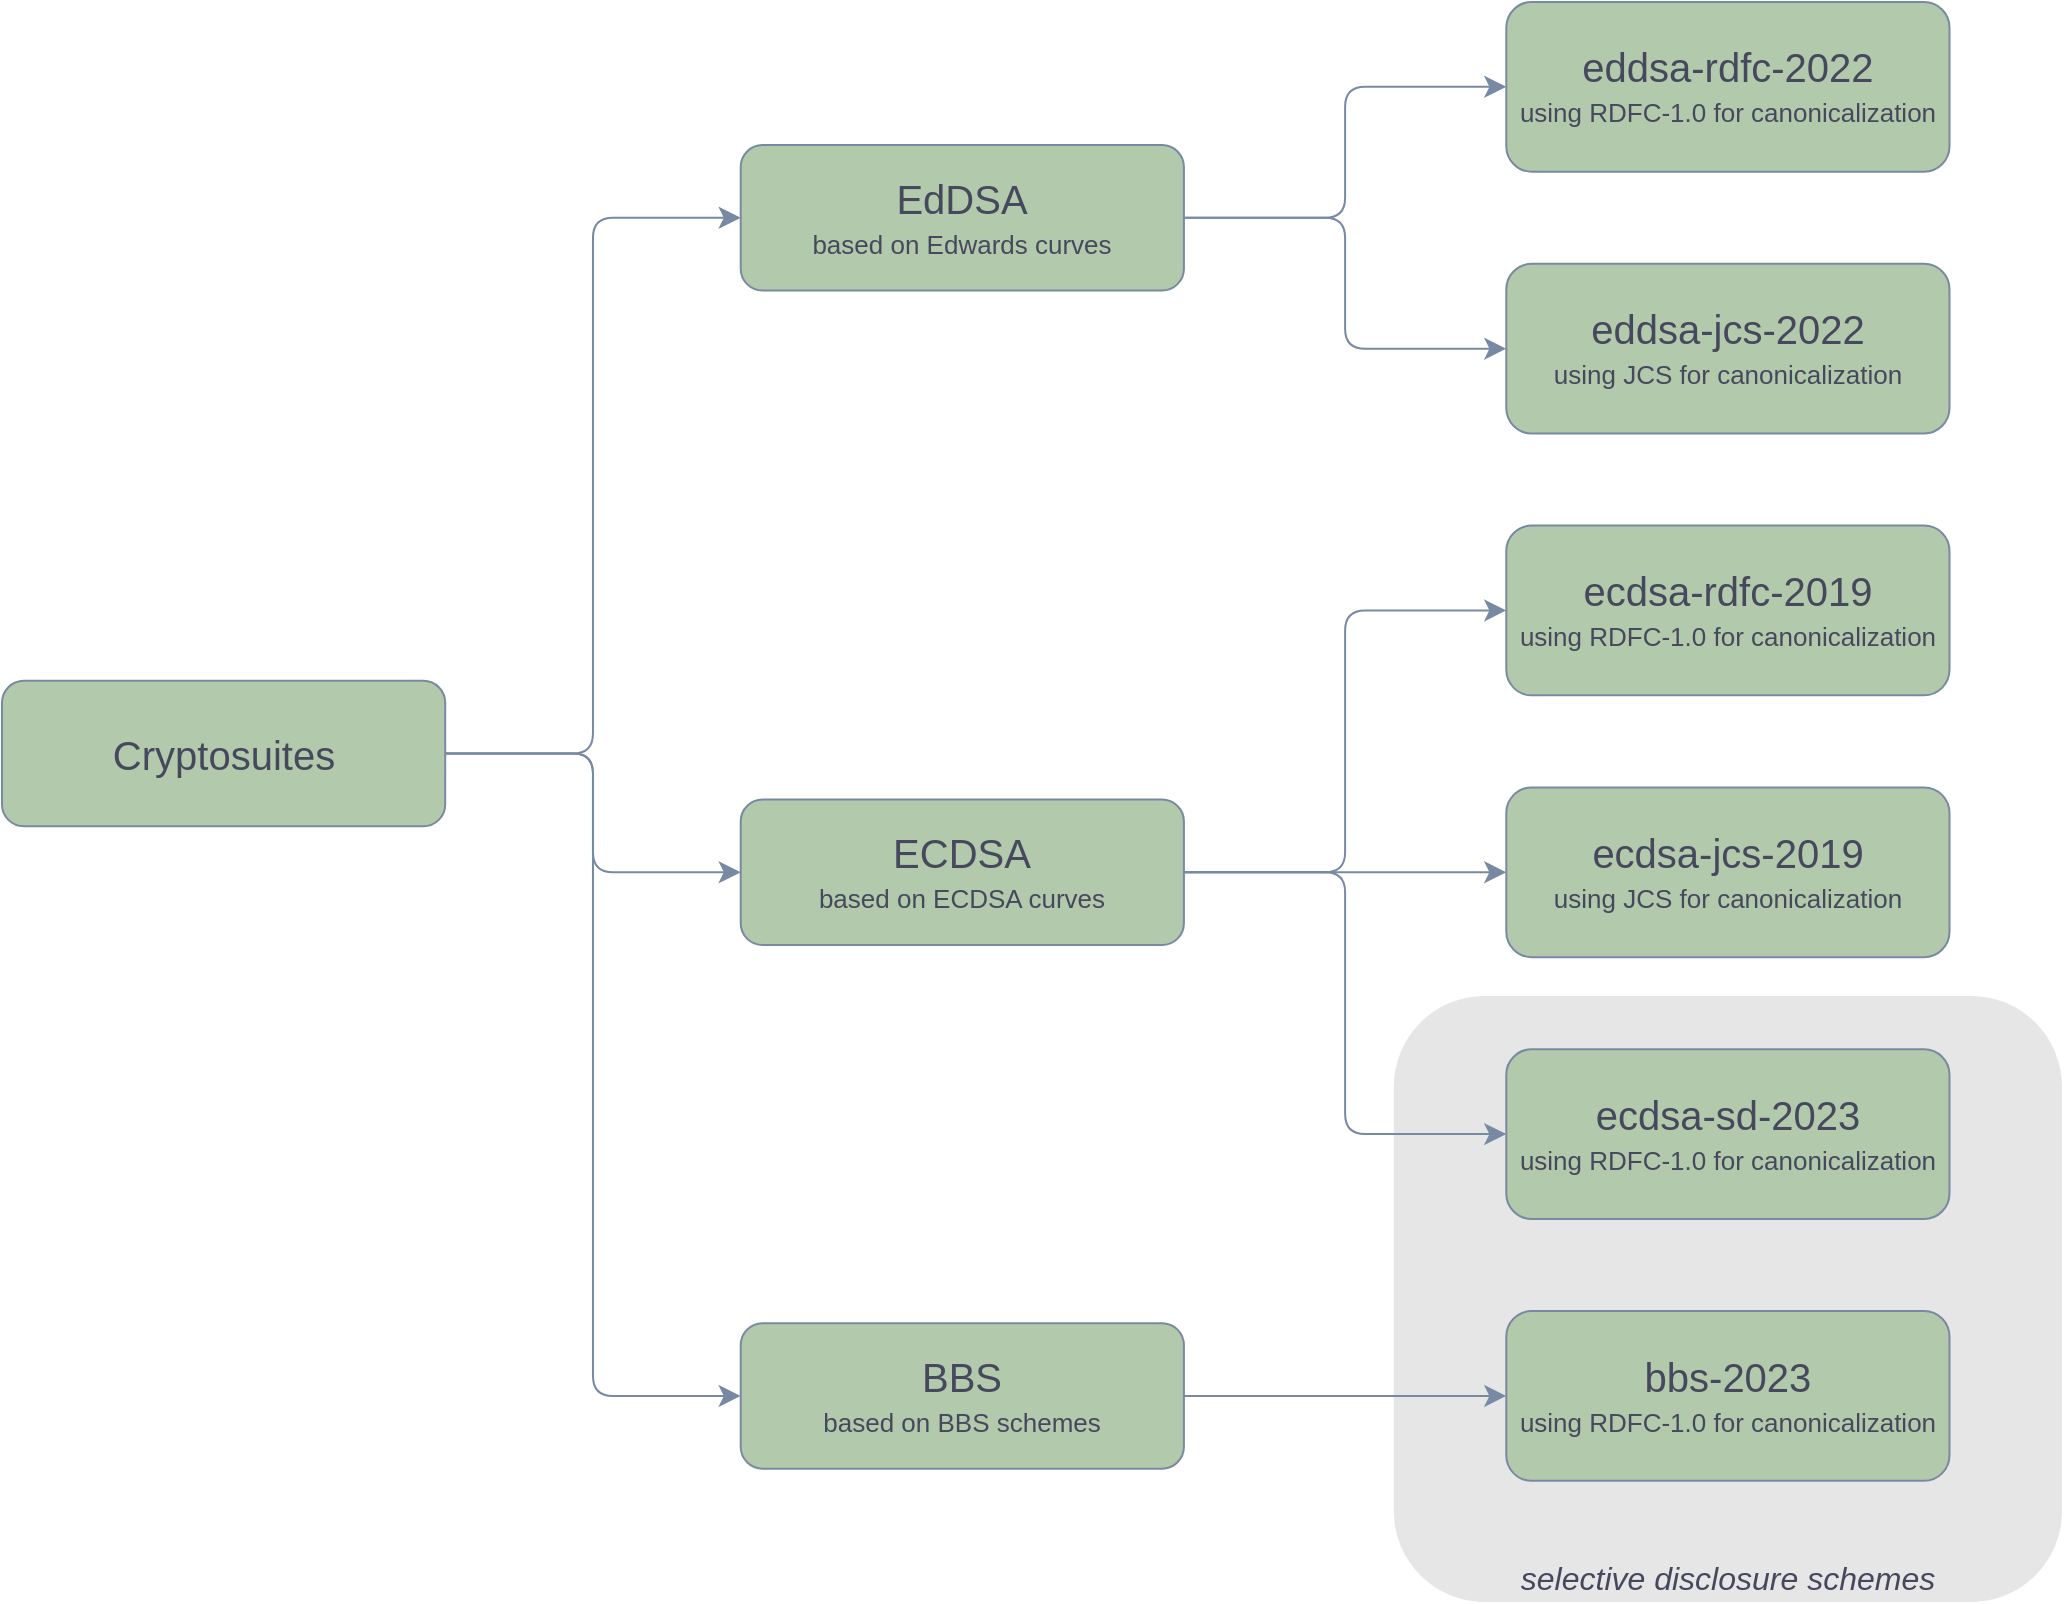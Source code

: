 <mxfile version="24.4.0" type="device">
  <diagram name="Page-1" id="6gULVhWcurzz5zKnDaAR">
    <mxGraphModel dx="1600" dy="1216" grid="1" gridSize="10" guides="1" tooltips="1" connect="1" arrows="1" fold="1" page="1" pageScale="1" pageWidth="1169" pageHeight="827" math="0" shadow="0">
      <root>
        <mxCell id="0" />
        <mxCell id="1" parent="0" />
        <mxCell id="_o5h41joDnnrQmcQaRRM-24" value="&lt;i&gt;selective disclosure schemes&lt;/i&gt;" style="rounded=1;whiteSpace=wrap;html=1;fontSize=16;fillColor=#E6E6E6;dashed=1;labelBackgroundColor=none;strokeColor=none;fontColor=#46495D;verticalAlign=bottom;" parent="1" vertex="1">
          <mxGeometry x="761.887" y="506.97" width="334.113" height="303.03" as="geometry" />
        </mxCell>
        <UserObject label="&lt;font style=&quot;&quot;&gt;&lt;span style=&quot;font-size: 20px;&quot;&gt;Cryptosuites&lt;/span&gt;&lt;br&gt;&lt;/font&gt;" link="https://www.w3.org/TR/vc-json-schema/" linkTarget="_blank" id="r7VOtmBWi9sTdI5Oyx6i-7">
          <mxCell style="rounded=1;whiteSpace=wrap;html=1;fontSize=16;labelBackgroundColor=none;fillColor=#B2C9AB;strokeColor=#788AA3;fontColor=#46495D;" parent="1" vertex="1">
            <mxGeometry x="66" y="349.394" width="221.6" height="72.727" as="geometry" />
          </mxCell>
        </UserObject>
        <mxCell id="93ff02_V0kyTorA4kfXp-3" style="edgeStyle=none;curved=1;rounded=1;orthogonalLoop=1;jettySize=auto;html=1;exitX=0.5;exitY=1;exitDx=0;exitDy=0;fontSize=12;startSize=8;endSize=8;labelBackgroundColor=none;strokeColor=#788AA3;fontColor=default;" parent="1" edge="1">
          <mxGeometry relative="1" as="geometry">
            <mxPoint x="517.286" y="191.818" as="sourcePoint" />
            <mxPoint x="517.286" y="191.818" as="targetPoint" />
          </mxGeometry>
        </mxCell>
        <UserObject label="&lt;font style=&quot;&quot;&gt;&lt;span style=&quot;font-size: 20px;&quot;&gt;EdDSA&lt;/span&gt;&lt;br&gt;&lt;/font&gt;&lt;div&gt;&lt;font style=&quot;font-size: 13px;&quot;&gt;based on Edwards curves&lt;/font&gt;&lt;/div&gt;" linkTarget="_blank" id="_o5h41joDnnrQmcQaRRM-1">
          <mxCell style="rounded=1;whiteSpace=wrap;html=1;fontSize=16;labelBackgroundColor=none;fillColor=#B2C9AB;strokeColor=#788AA3;fontColor=#46495D;" parent="1" vertex="1">
            <mxGeometry x="435.356" y="81.515" width="221.6" height="72.727" as="geometry" />
          </mxCell>
        </UserObject>
        <UserObject label="&lt;div&gt;&lt;font style=&quot;font-size: 20px;&quot;&gt;ECDSA&lt;/font&gt;&lt;/div&gt;&lt;div&gt;&lt;font style=&quot;font-size: 13px;&quot;&gt;based on ECDSA curves&lt;/font&gt;&lt;/div&gt;" linkTarget="_blank" id="_o5h41joDnnrQmcQaRRM-2">
          <mxCell style="rounded=1;whiteSpace=wrap;html=1;fontSize=16;labelBackgroundColor=none;fillColor=#B2C9AB;strokeColor=#788AA3;fontColor=#46495D;" parent="1" vertex="1">
            <mxGeometry x="435.356" y="408.788" width="221.6" height="72.727" as="geometry" />
          </mxCell>
        </UserObject>
        <UserObject label="&lt;div&gt;&lt;span style=&quot;background-color: initial; font-size: 20px;&quot;&gt;BBS&lt;/span&gt;&lt;/div&gt;&lt;div&gt;&lt;span style=&quot;background-color: initial; font-size: 13px;&quot;&gt;based on BBS schemes&lt;/span&gt;&lt;/div&gt;" linkTarget="_blank" id="_o5h41joDnnrQmcQaRRM-3">
          <mxCell style="rounded=1;whiteSpace=wrap;html=1;fontSize=16;labelBackgroundColor=none;fillColor=#B2C9AB;strokeColor=#788AA3;fontColor=#46495D;" parent="1" vertex="1">
            <mxGeometry x="435.356" y="670.606" width="221.6" height="72.727" as="geometry" />
          </mxCell>
        </UserObject>
        <UserObject label="&lt;div&gt;&lt;span style=&quot;background-color: initial; font-size: 20px;&quot;&gt;bbs-2023&lt;/span&gt;&lt;/div&gt;&lt;div&gt;&lt;span style=&quot;font-size: 13px; background-color: initial;&quot;&gt;using RDFC-1.0 for canonicalization&lt;/span&gt;&lt;/div&gt;" linkTarget="_blank" id="_o5h41joDnnrQmcQaRRM-9">
          <mxCell style="rounded=1;whiteSpace=wrap;html=1;fontSize=16;labelBackgroundColor=none;fillColor=#B2C9AB;flipV=1;strokeColor=#788AA3;fontColor=#46495D;" parent="1" vertex="1">
            <mxGeometry x="818.143" y="664.545" width="221.6" height="84.848" as="geometry" />
          </mxCell>
        </UserObject>
        <UserObject label="&lt;div&gt;&lt;span style=&quot;background-color: initial; font-size: 20px;&quot;&gt;eddsa-rdfc-2022&lt;/span&gt;&lt;/div&gt;&lt;div&gt;&lt;span style=&quot;font-size: 13px; background-color: initial;&quot;&gt;using RDFC-1.0 for canonicalization&lt;/span&gt;&lt;br&gt;&lt;/div&gt;" linkTarget="_blank" id="_o5h41joDnnrQmcQaRRM-4">
          <mxCell style="rounded=1;whiteSpace=wrap;html=1;fontSize=16;labelBackgroundColor=none;fillColor=#B2C9AB;flipV=1;strokeColor=#788AA3;fontColor=#46495D;" parent="1" vertex="1">
            <mxGeometry x="818.143" y="10" width="221.6" height="84.848" as="geometry" />
          </mxCell>
        </UserObject>
        <UserObject label="&lt;div&gt;&lt;span style=&quot;background-color: initial; font-size: 20px;&quot;&gt;eddsa-jcs-2022&lt;/span&gt;&lt;/div&gt;&lt;div&gt;&lt;span style=&quot;font-size: 13px; background-color: initial;&quot;&gt;using JCS for canonicalization&lt;/span&gt;&lt;br&gt;&lt;/div&gt;" linkTarget="_blank" id="_o5h41joDnnrQmcQaRRM-5">
          <mxCell style="rounded=1;whiteSpace=wrap;html=1;fontSize=16;labelBackgroundColor=none;fillColor=#B2C9AB;flipV=1;strokeColor=#788AA3;fontColor=#46495D;" parent="1" vertex="1">
            <mxGeometry x="818.143" y="140.909" width="221.6" height="84.848" as="geometry" />
          </mxCell>
        </UserObject>
        <UserObject label="&lt;div&gt;&lt;span style=&quot;background-color: initial; font-size: 20px;&quot;&gt;ecdsa-rdfc-2019&lt;/span&gt;&lt;/div&gt;&lt;div&gt;&lt;span style=&quot;font-size: 13px; background-color: initial;&quot;&gt;using RDFC-1.0 for canonicalization&lt;/span&gt;&lt;br&gt;&lt;/div&gt;" linkTarget="_blank" id="_o5h41joDnnrQmcQaRRM-6">
          <mxCell style="rounded=1;whiteSpace=wrap;html=1;fontSize=16;labelBackgroundColor=none;fillColor=#B2C9AB;flipV=1;strokeColor=#788AA3;fontColor=#46495D;" parent="1" vertex="1">
            <mxGeometry x="818.143" y="271.818" width="221.6" height="84.848" as="geometry" />
          </mxCell>
        </UserObject>
        <UserObject label="&lt;div&gt;&lt;span style=&quot;background-color: initial; font-size: 20px;&quot;&gt;ecdsa-jcs-2019&lt;/span&gt;&lt;/div&gt;&lt;div&gt;&lt;span style=&quot;font-size: 13px; background-color: initial;&quot;&gt;using JCS for canonicalization&lt;/span&gt;&lt;br&gt;&lt;/div&gt;" linkTarget="_blank" id="_o5h41joDnnrQmcQaRRM-7">
          <mxCell style="rounded=1;whiteSpace=wrap;html=1;fontSize=16;labelBackgroundColor=none;fillColor=#B2C9AB;flipV=1;strokeColor=#788AA3;fontColor=#46495D;" parent="1" vertex="1">
            <mxGeometry x="818.143" y="402.727" width="221.6" height="84.848" as="geometry" />
          </mxCell>
        </UserObject>
        <UserObject label="&lt;div&gt;&lt;span style=&quot;background-color: initial; font-size: 20px;&quot;&gt;ecdsa-sd-2023&lt;/span&gt;&lt;/div&gt;&lt;div&gt;&lt;span style=&quot;font-size: 13px; background-color: initial;&quot;&gt;using RDFC-1.0 for canonicalization&lt;/span&gt;&lt;/div&gt;" linkTarget="_blank" id="_o5h41joDnnrQmcQaRRM-8">
          <mxCell style="rounded=1;whiteSpace=wrap;html=1;fontSize=16;labelBackgroundColor=none;fillColor=#B2C9AB;flipV=1;strokeColor=#788AA3;fontColor=#46495D;" parent="1" vertex="1">
            <mxGeometry x="818.143" y="533.636" width="221.6" height="84.848" as="geometry" />
          </mxCell>
        </UserObject>
        <mxCell id="_o5h41joDnnrQmcQaRRM-15" value="" style="edgeStyle=elbowEdgeStyle;elbow=horizontal;endArrow=classic;html=1;curved=0;rounded=1;endSize=8;startSize=8;fontSize=12;entryX=0;entryY=0.5;entryDx=0;entryDy=0;exitX=1;exitY=0.5;exitDx=0;exitDy=0;labelBackgroundColor=none;fontColor=default;strokeColor=#788AA3;" parent="1" source="r7VOtmBWi9sTdI5Oyx6i-7" target="_o5h41joDnnrQmcQaRRM-1" edge="1">
          <mxGeometry width="50" height="50" relative="1" as="geometry">
            <mxPoint x="355.427" y="206.364" as="sourcePoint" />
            <mxPoint x="-1.841" y="160.303" as="targetPoint" />
            <Array as="points">
              <mxPoint x="361.485" y="252.424" />
            </Array>
          </mxGeometry>
        </mxCell>
        <mxCell id="_o5h41joDnnrQmcQaRRM-16" value="" style="edgeStyle=elbowEdgeStyle;elbow=horizontal;endArrow=classic;html=1;curved=0;rounded=1;endSize=8;startSize=8;fontSize=12;entryX=0;entryY=0.5;entryDx=0;entryDy=0;exitX=1;exitY=0.5;exitDx=0;exitDy=0;labelBackgroundColor=none;fontColor=default;strokeColor=#788AA3;" parent="1" source="r7VOtmBWi9sTdI5Oyx6i-7" target="_o5h41joDnnrQmcQaRRM-2" edge="1">
          <mxGeometry width="50" height="50" relative="1" as="geometry">
            <mxPoint x="301.045" y="397.879" as="sourcePoint" />
            <mxPoint x="448.787" y="130" as="targetPoint" />
            <Array as="points">
              <mxPoint x="361.485" y="422.121" />
            </Array>
          </mxGeometry>
        </mxCell>
        <mxCell id="_o5h41joDnnrQmcQaRRM-17" value="" style="edgeStyle=elbowEdgeStyle;elbow=horizontal;endArrow=classic;html=1;curved=0;rounded=1;endSize=8;startSize=8;fontSize=12;entryX=0;entryY=0.5;entryDx=0;entryDy=0;exitX=1;exitY=0.5;exitDx=0;exitDy=0;labelBackgroundColor=none;fontColor=default;strokeColor=#788AA3;" parent="1" source="r7VOtmBWi9sTdI5Oyx6i-7" target="_o5h41joDnnrQmcQaRRM-3" edge="1">
          <mxGeometry width="50" height="50" relative="1" as="geometry">
            <mxPoint x="301.045" y="397.879" as="sourcePoint" />
            <mxPoint x="448.787" y="457.273" as="targetPoint" />
            <Array as="points">
              <mxPoint x="361.485" y="543.333" />
            </Array>
          </mxGeometry>
        </mxCell>
        <mxCell id="_o5h41joDnnrQmcQaRRM-18" value="" style="edgeStyle=elbowEdgeStyle;elbow=horizontal;endArrow=classic;html=1;curved=0;rounded=1;endSize=8;startSize=8;fontSize=12;entryX=0;entryY=0.5;entryDx=0;entryDy=0;exitX=1;exitY=0.5;exitDx=0;exitDy=0;labelBackgroundColor=none;fontColor=default;strokeColor=#788AA3;" parent="1" source="_o5h41joDnnrQmcQaRRM-1" target="_o5h41joDnnrQmcQaRRM-4" edge="1">
          <mxGeometry width="50" height="50" relative="1" as="geometry">
            <mxPoint x="1261.371" y="356.667" as="sourcePoint" />
            <mxPoint x="1409.113" y="88.788" as="targetPoint" />
            <Array as="points">
              <mxPoint x="737.557" y="82.727" />
            </Array>
          </mxGeometry>
        </mxCell>
        <mxCell id="_o5h41joDnnrQmcQaRRM-19" value="" style="edgeStyle=elbowEdgeStyle;elbow=horizontal;endArrow=classic;html=1;curved=0;rounded=1;endSize=8;startSize=8;fontSize=12;entryX=0;entryY=0.5;entryDx=0;entryDy=0;exitX=1;exitY=0.5;exitDx=0;exitDy=0;labelBackgroundColor=none;fontColor=default;strokeColor=#788AA3;" parent="1" source="_o5h41joDnnrQmcQaRRM-1" target="_o5h41joDnnrQmcQaRRM-5" edge="1">
          <mxGeometry width="50" height="50" relative="1" as="geometry">
            <mxPoint x="670.401" y="130" as="sourcePoint" />
            <mxPoint x="831.575" y="64.545" as="targetPoint" />
            <Array as="points">
              <mxPoint x="737.557" y="155.455" />
            </Array>
          </mxGeometry>
        </mxCell>
        <mxCell id="_o5h41joDnnrQmcQaRRM-20" value="" style="edgeStyle=elbowEdgeStyle;elbow=horizontal;endArrow=classic;html=1;curved=0;rounded=1;endSize=8;startSize=8;fontSize=12;entryX=0;entryY=0.5;entryDx=0;entryDy=0;labelBackgroundColor=none;fontColor=default;exitX=1;exitY=0.5;exitDx=0;exitDy=0;strokeColor=#788AA3;" parent="1" source="_o5h41joDnnrQmcQaRRM-2" target="_o5h41joDnnrQmcQaRRM-6" edge="1">
          <mxGeometry width="50" height="50" relative="1" as="geometry">
            <mxPoint x="670.401" y="446.364" as="sourcePoint" />
            <mxPoint x="844.992" y="385.758" as="targetPoint" />
            <Array as="points">
              <mxPoint x="737.557" y="385.758" />
            </Array>
          </mxGeometry>
        </mxCell>
        <mxCell id="_o5h41joDnnrQmcQaRRM-21" value="" style="edgeStyle=elbowEdgeStyle;elbow=horizontal;endArrow=classic;html=1;curved=0;rounded=1;endSize=8;startSize=8;fontSize=12;entryX=0;entryY=0.5;entryDx=0;entryDy=0;labelBackgroundColor=none;fontColor=default;exitX=1;exitY=0.5;exitDx=0;exitDy=0;strokeColor=#788AA3;" parent="1" source="_o5h41joDnnrQmcQaRRM-2" target="_o5h41joDnnrQmcQaRRM-8" edge="1">
          <mxGeometry width="50" height="50" relative="1" as="geometry">
            <mxPoint x="670.401" y="457.273" as="sourcePoint" />
            <mxPoint x="831.575" y="326.364" as="targetPoint" />
            <Array as="points">
              <mxPoint x="737.557" y="446.364" />
            </Array>
          </mxGeometry>
        </mxCell>
        <mxCell id="_o5h41joDnnrQmcQaRRM-22" value="" style="edgeStyle=elbowEdgeStyle;elbow=horizontal;endArrow=classic;html=1;curved=0;rounded=1;endSize=8;startSize=8;fontSize=12;entryX=0;entryY=0.5;entryDx=0;entryDy=0;labelBackgroundColor=none;fontColor=default;exitX=1;exitY=0.5;exitDx=0;exitDy=0;strokeColor=#788AA3;" parent="1" source="_o5h41joDnnrQmcQaRRM-2" target="_o5h41joDnnrQmcQaRRM-7" edge="1">
          <mxGeometry width="50" height="50" relative="1" as="geometry">
            <mxPoint x="670.401" y="457.273" as="sourcePoint" />
            <mxPoint x="831.575" y="588.182" as="targetPoint" />
            <Array as="points">
              <mxPoint x="750.988" y="458.485" />
            </Array>
          </mxGeometry>
        </mxCell>
        <mxCell id="_o5h41joDnnrQmcQaRRM-23" value="" style="edgeStyle=elbowEdgeStyle;elbow=horizontal;endArrow=classic;html=1;curved=0;rounded=1;endSize=8;startSize=8;fontSize=12;entryX=0;entryY=0.5;entryDx=0;entryDy=0;labelBackgroundColor=none;fontColor=default;exitX=1;exitY=0.5;exitDx=0;exitDy=0;strokeColor=#788AA3;" parent="1" source="_o5h41joDnnrQmcQaRRM-3" target="_o5h41joDnnrQmcQaRRM-9" edge="1">
          <mxGeometry width="50" height="50" relative="1" as="geometry">
            <mxPoint x="697.263" y="773.636" as="sourcePoint" />
            <mxPoint x="858.437" y="773.636" as="targetPoint" />
            <Array as="points">
              <mxPoint x="750.988" y="713.03" />
            </Array>
          </mxGeometry>
        </mxCell>
      </root>
    </mxGraphModel>
  </diagram>
</mxfile>
